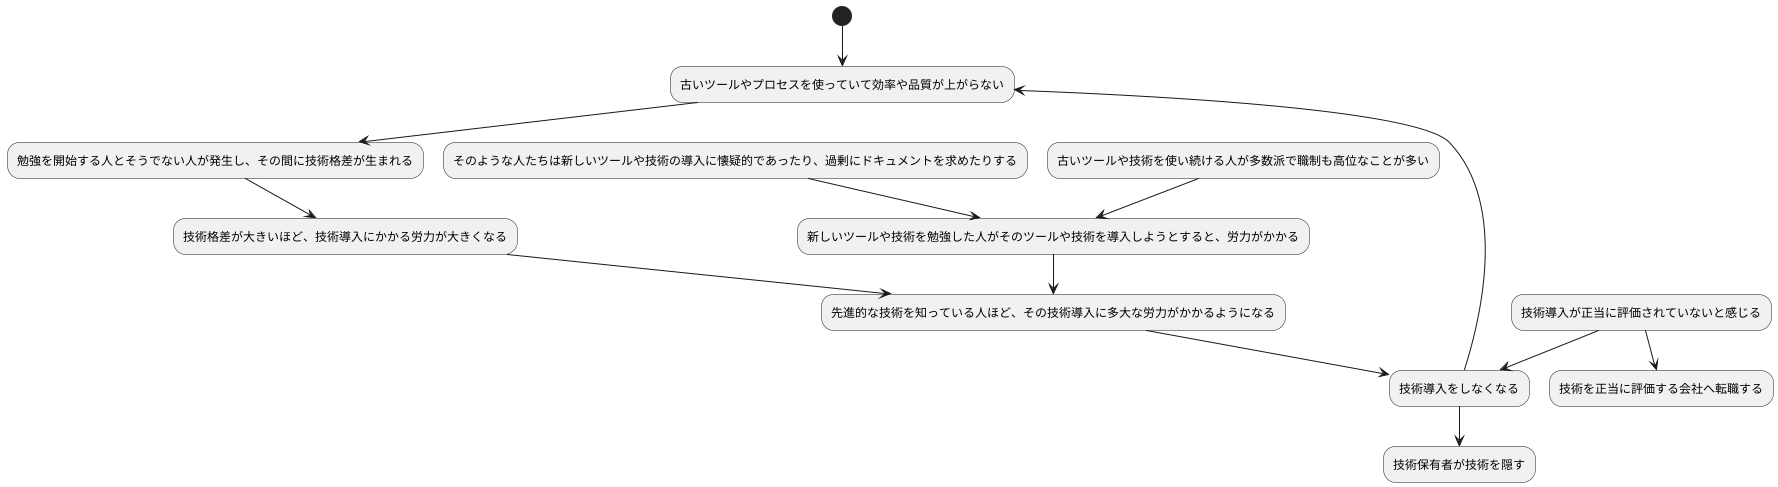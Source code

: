 @startuml crt.png

(*) --> "古いツールやプロセスを使っていて効率や品質が上がらない"
"古いツールやプロセスを使っていて効率や品質が上がらない" --> "勉強を開始する人とそうでない人が発生し、その間に技術格差が生まれる"
"古いツールや技術を使い続ける人が多数派で職制も高位なことが多い" --> "新しいツールや技術を勉強した人がそのツールや技術を導入しようとすると、労力がかかる"
"そのような人たちは新しいツールや技術の導入に懐疑的であったり、過剰にドキュメントを求めたりする" --> "新しいツールや技術を勉強した人がそのツールや技術を導入しようとすると、労力がかかる"

"新しいツールや技術を勉強した人がそのツールや技術を導入しようとすると、労力がかかる" --> "先進的な技術を知っている人ほど、その技術導入に多大な労力がかかるようになる"
"勉強を開始する人とそうでない人が発生し、その間に技術格差が生まれる" --> "技術格差が大きいほど、技術導入にかかる労力が大きくなる"
"技術格差が大きいほど、技術導入にかかる労力が大きくなる" --> "先進的な技術を知っている人ほど、その技術導入に多大な労力がかかるようになる"

"先進的な技術を知っている人ほど、その技術導入に多大な労力がかかるようになる" --> "技術導入をしなくなる"
"技術導入が正当に評価されていないと感じる" --> "技術導入をしなくなる"
"技術導入が正当に評価されていないと感じる" --> "技術を正当に評価する会社へ転職する"

"技術導入をしなくなる" --> "古いツールやプロセスを使っていて効率や品質が上がらない"
"技術導入をしなくなる" --> "技術保有者が技術を隠す"

@enduml
